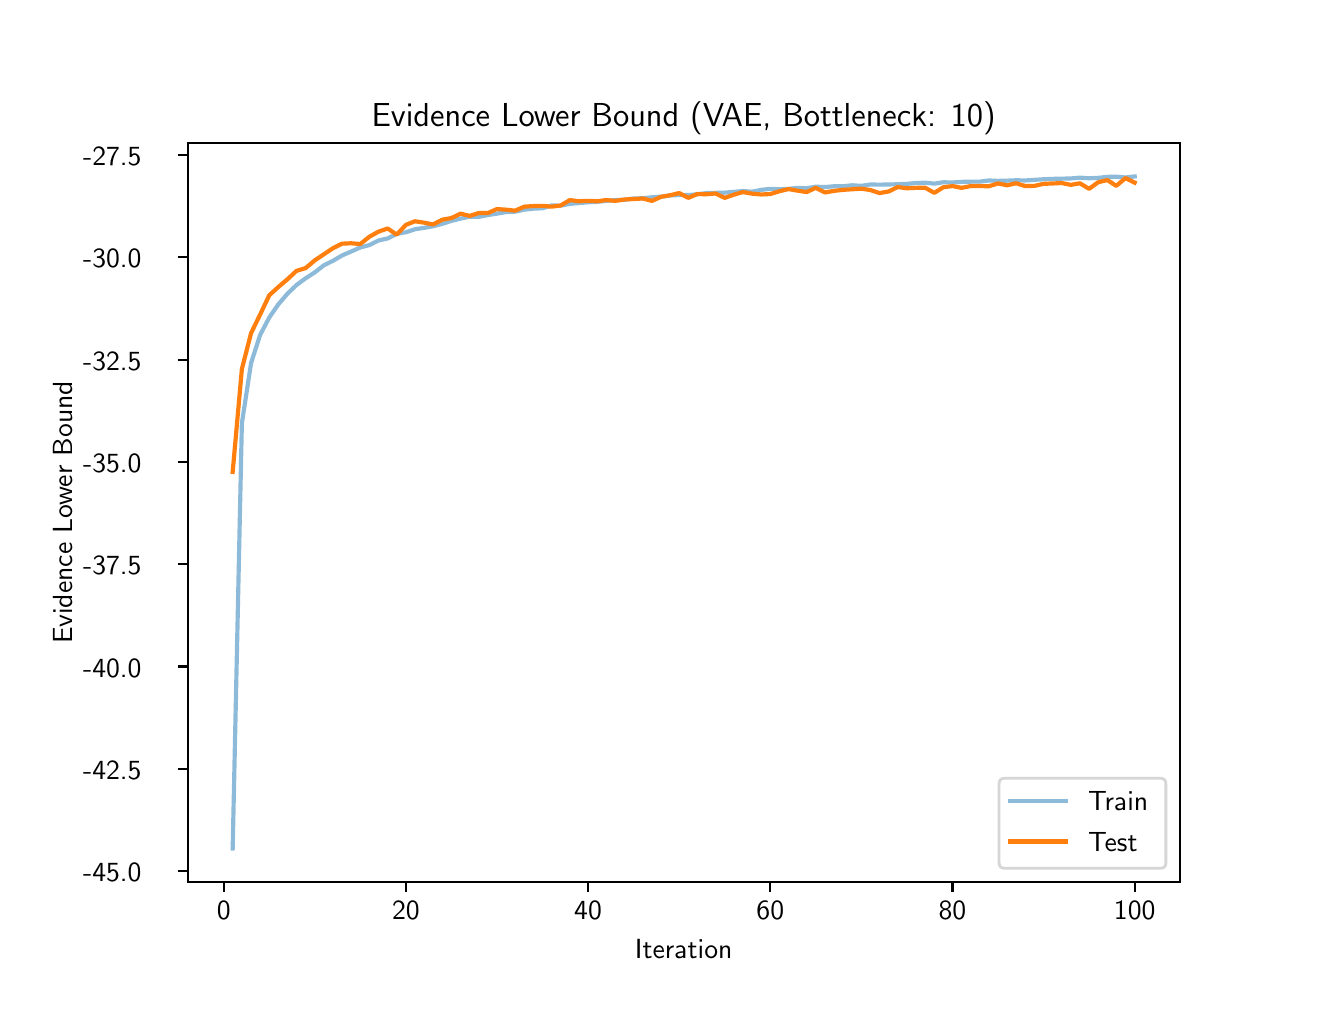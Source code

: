 \begingroup%
\makeatletter%
\begin{pgfpicture}%
\pgfpathrectangle{\pgfpointorigin}{\pgfqpoint{6.4in}{4.8in}}%
\pgfusepath{use as bounding box, clip}%
\begin{pgfscope}%
\pgfsetbuttcap%
\pgfsetmiterjoin%
\definecolor{currentfill}{rgb}{1.0,1.0,1.0}%
\pgfsetfillcolor{currentfill}%
\pgfsetlinewidth{0.0pt}%
\definecolor{currentstroke}{rgb}{1.0,1.0,1.0}%
\pgfsetstrokecolor{currentstroke}%
\pgfsetdash{}{0pt}%
\pgfpathmoveto{\pgfqpoint{0.0in}{0.0in}}%
\pgfpathlineto{\pgfqpoint{6.4in}{0.0in}}%
\pgfpathlineto{\pgfqpoint{6.4in}{4.8in}}%
\pgfpathlineto{\pgfqpoint{0.0in}{4.8in}}%
\pgfpathclose%
\pgfusepath{fill}%
\end{pgfscope}%
\begin{pgfscope}%
\pgfsetbuttcap%
\pgfsetmiterjoin%
\definecolor{currentfill}{rgb}{1.0,1.0,1.0}%
\pgfsetfillcolor{currentfill}%
\pgfsetlinewidth{0.0pt}%
\definecolor{currentstroke}{rgb}{0.0,0.0,0.0}%
\pgfsetstrokecolor{currentstroke}%
\pgfsetstrokeopacity{0.0}%
\pgfsetdash{}{0pt}%
\pgfpathmoveto{\pgfqpoint{0.8in}{0.528in}}%
\pgfpathlineto{\pgfqpoint{5.76in}{0.528in}}%
\pgfpathlineto{\pgfqpoint{5.76in}{4.224in}}%
\pgfpathlineto{\pgfqpoint{0.8in}{4.224in}}%
\pgfpathclose%
\pgfusepath{fill}%
\end{pgfscope}%
\begin{pgfscope}%
\pgfsetbuttcap%
\pgfsetroundjoin%
\definecolor{currentfill}{rgb}{0.0,0.0,0.0}%
\pgfsetfillcolor{currentfill}%
\pgfsetlinewidth{0.803pt}%
\definecolor{currentstroke}{rgb}{0.0,0.0,0.0}%
\pgfsetstrokecolor{currentstroke}%
\pgfsetdash{}{0pt}%
\pgfsys@defobject{currentmarker}{\pgfqpoint{0.0in}{-0.049in}}{\pgfqpoint{0.0in}{0.0in}}{%
\pgfpathmoveto{\pgfqpoint{0.0in}{0.0in}}%
\pgfpathlineto{\pgfqpoint{0.0in}{-0.049in}}%
\pgfusepath{stroke,fill}%
}%
\begin{pgfscope}%
\pgfsys@transformshift{0.98in}{0.528in}%
\pgfsys@useobject{currentmarker}{}%
\end{pgfscope}%
\end{pgfscope}%
\begin{pgfscope}%
\definecolor{textcolor}{rgb}{0.0,0.0,0.0}%
\pgfsetstrokecolor{textcolor}%
\pgfsetfillcolor{textcolor}%
\pgftext[x=0.98in,y=0.431in,,top]{\color{textcolor}\sffamily\fontsize{10.0}{12.0}\selectfont 0}%
\end{pgfscope}%
\begin{pgfscope}%
\pgfsetbuttcap%
\pgfsetroundjoin%
\definecolor{currentfill}{rgb}{0.0,0.0,0.0}%
\pgfsetfillcolor{currentfill}%
\pgfsetlinewidth{0.803pt}%
\definecolor{currentstroke}{rgb}{0.0,0.0,0.0}%
\pgfsetstrokecolor{currentstroke}%
\pgfsetdash{}{0pt}%
\pgfsys@defobject{currentmarker}{\pgfqpoint{0.0in}{-0.049in}}{\pgfqpoint{0.0in}{0.0in}}{%
\pgfpathmoveto{\pgfqpoint{0.0in}{0.0in}}%
\pgfpathlineto{\pgfqpoint{0.0in}{-0.049in}}%
\pgfusepath{stroke,fill}%
}%
\begin{pgfscope}%
\pgfsys@transformshift{1.891in}{0.528in}%
\pgfsys@useobject{currentmarker}{}%
\end{pgfscope}%
\end{pgfscope}%
\begin{pgfscope}%
\definecolor{textcolor}{rgb}{0.0,0.0,0.0}%
\pgfsetstrokecolor{textcolor}%
\pgfsetfillcolor{textcolor}%
\pgftext[x=1.891in,y=0.431in,,top]{\color{textcolor}\sffamily\fontsize{10.0}{12.0}\selectfont 20}%
\end{pgfscope}%
\begin{pgfscope}%
\pgfsetbuttcap%
\pgfsetroundjoin%
\definecolor{currentfill}{rgb}{0.0,0.0,0.0}%
\pgfsetfillcolor{currentfill}%
\pgfsetlinewidth{0.803pt}%
\definecolor{currentstroke}{rgb}{0.0,0.0,0.0}%
\pgfsetstrokecolor{currentstroke}%
\pgfsetdash{}{0pt}%
\pgfsys@defobject{currentmarker}{\pgfqpoint{0.0in}{-0.049in}}{\pgfqpoint{0.0in}{0.0in}}{%
\pgfpathmoveto{\pgfqpoint{0.0in}{0.0in}}%
\pgfpathlineto{\pgfqpoint{0.0in}{-0.049in}}%
\pgfusepath{stroke,fill}%
}%
\begin{pgfscope}%
\pgfsys@transformshift{2.802in}{0.528in}%
\pgfsys@useobject{currentmarker}{}%
\end{pgfscope}%
\end{pgfscope}%
\begin{pgfscope}%
\definecolor{textcolor}{rgb}{0.0,0.0,0.0}%
\pgfsetstrokecolor{textcolor}%
\pgfsetfillcolor{textcolor}%
\pgftext[x=2.802in,y=0.431in,,top]{\color{textcolor}\sffamily\fontsize{10.0}{12.0}\selectfont 40}%
\end{pgfscope}%
\begin{pgfscope}%
\pgfsetbuttcap%
\pgfsetroundjoin%
\definecolor{currentfill}{rgb}{0.0,0.0,0.0}%
\pgfsetfillcolor{currentfill}%
\pgfsetlinewidth{0.803pt}%
\definecolor{currentstroke}{rgb}{0.0,0.0,0.0}%
\pgfsetstrokecolor{currentstroke}%
\pgfsetdash{}{0pt}%
\pgfsys@defobject{currentmarker}{\pgfqpoint{0.0in}{-0.049in}}{\pgfqpoint{0.0in}{0.0in}}{%
\pgfpathmoveto{\pgfqpoint{0.0in}{0.0in}}%
\pgfpathlineto{\pgfqpoint{0.0in}{-0.049in}}%
\pgfusepath{stroke,fill}%
}%
\begin{pgfscope}%
\pgfsys@transformshift{3.713in}{0.528in}%
\pgfsys@useobject{currentmarker}{}%
\end{pgfscope}%
\end{pgfscope}%
\begin{pgfscope}%
\definecolor{textcolor}{rgb}{0.0,0.0,0.0}%
\pgfsetstrokecolor{textcolor}%
\pgfsetfillcolor{textcolor}%
\pgftext[x=3.713in,y=0.431in,,top]{\color{textcolor}\sffamily\fontsize{10.0}{12.0}\selectfont 60}%
\end{pgfscope}%
\begin{pgfscope}%
\pgfsetbuttcap%
\pgfsetroundjoin%
\definecolor{currentfill}{rgb}{0.0,0.0,0.0}%
\pgfsetfillcolor{currentfill}%
\pgfsetlinewidth{0.803pt}%
\definecolor{currentstroke}{rgb}{0.0,0.0,0.0}%
\pgfsetstrokecolor{currentstroke}%
\pgfsetdash{}{0pt}%
\pgfsys@defobject{currentmarker}{\pgfqpoint{0.0in}{-0.049in}}{\pgfqpoint{0.0in}{0.0in}}{%
\pgfpathmoveto{\pgfqpoint{0.0in}{0.0in}}%
\pgfpathlineto{\pgfqpoint{0.0in}{-0.049in}}%
\pgfusepath{stroke,fill}%
}%
\begin{pgfscope}%
\pgfsys@transformshift{4.624in}{0.528in}%
\pgfsys@useobject{currentmarker}{}%
\end{pgfscope}%
\end{pgfscope}%
\begin{pgfscope}%
\definecolor{textcolor}{rgb}{0.0,0.0,0.0}%
\pgfsetstrokecolor{textcolor}%
\pgfsetfillcolor{textcolor}%
\pgftext[x=4.624in,y=0.431in,,top]{\color{textcolor}\sffamily\fontsize{10.0}{12.0}\selectfont 80}%
\end{pgfscope}%
\begin{pgfscope}%
\pgfsetbuttcap%
\pgfsetroundjoin%
\definecolor{currentfill}{rgb}{0.0,0.0,0.0}%
\pgfsetfillcolor{currentfill}%
\pgfsetlinewidth{0.803pt}%
\definecolor{currentstroke}{rgb}{0.0,0.0,0.0}%
\pgfsetstrokecolor{currentstroke}%
\pgfsetdash{}{0pt}%
\pgfsys@defobject{currentmarker}{\pgfqpoint{0.0in}{-0.049in}}{\pgfqpoint{0.0in}{0.0in}}{%
\pgfpathmoveto{\pgfqpoint{0.0in}{0.0in}}%
\pgfpathlineto{\pgfqpoint{0.0in}{-0.049in}}%
\pgfusepath{stroke,fill}%
}%
\begin{pgfscope}%
\pgfsys@transformshift{5.535in}{0.528in}%
\pgfsys@useobject{currentmarker}{}%
\end{pgfscope}%
\end{pgfscope}%
\begin{pgfscope}%
\definecolor{textcolor}{rgb}{0.0,0.0,0.0}%
\pgfsetstrokecolor{textcolor}%
\pgfsetfillcolor{textcolor}%
\pgftext[x=5.535in,y=0.431in,,top]{\color{textcolor}\sffamily\fontsize{10.0}{12.0}\selectfont 100}%
\end{pgfscope}%
\begin{pgfscope}%
\definecolor{textcolor}{rgb}{0.0,0.0,0.0}%
\pgfsetstrokecolor{textcolor}%
\pgfsetfillcolor{textcolor}%
\pgftext[x=3.28in,y=0.241in,,top]{\color{textcolor}\sffamily\fontsize{10.0}{12.0}\selectfont Iteration}%
\end{pgfscope}%
\begin{pgfscope}%
\pgfsetbuttcap%
\pgfsetroundjoin%
\definecolor{currentfill}{rgb}{0.0,0.0,0.0}%
\pgfsetfillcolor{currentfill}%
\pgfsetlinewidth{0.803pt}%
\definecolor{currentstroke}{rgb}{0.0,0.0,0.0}%
\pgfsetstrokecolor{currentstroke}%
\pgfsetdash{}{0pt}%
\pgfsys@defobject{currentmarker}{\pgfqpoint{-0.049in}{0.0in}}{\pgfqpoint{0.0in}{0.0in}}{%
\pgfpathmoveto{\pgfqpoint{0.0in}{0.0in}}%
\pgfpathlineto{\pgfqpoint{-0.049in}{0.0in}}%
\pgfusepath{stroke,fill}%
}%
\begin{pgfscope}%
\pgfsys@transformshift{0.8in}{0.583in}%
\pgfsys@useobject{currentmarker}{}%
\end{pgfscope}%
\end{pgfscope}%
\begin{pgfscope}%
\definecolor{textcolor}{rgb}{0.0,0.0,0.0}%
\pgfsetstrokecolor{textcolor}%
\pgfsetfillcolor{textcolor}%
\pgftext[x=0.277in, y=0.53in, left, base]{\color{textcolor}\sffamily\fontsize{10.0}{12.0}\selectfont −45.0}%
\end{pgfscope}%
\begin{pgfscope}%
\pgfsetbuttcap%
\pgfsetroundjoin%
\definecolor{currentfill}{rgb}{0.0,0.0,0.0}%
\pgfsetfillcolor{currentfill}%
\pgfsetlinewidth{0.803pt}%
\definecolor{currentstroke}{rgb}{0.0,0.0,0.0}%
\pgfsetstrokecolor{currentstroke}%
\pgfsetdash{}{0pt}%
\pgfsys@defobject{currentmarker}{\pgfqpoint{-0.049in}{0.0in}}{\pgfqpoint{0.0in}{0.0in}}{%
\pgfpathmoveto{\pgfqpoint{0.0in}{0.0in}}%
\pgfpathlineto{\pgfqpoint{-0.049in}{0.0in}}%
\pgfusepath{stroke,fill}%
}%
\begin{pgfscope}%
\pgfsys@transformshift{0.8in}{1.094in}%
\pgfsys@useobject{currentmarker}{}%
\end{pgfscope}%
\end{pgfscope}%
\begin{pgfscope}%
\definecolor{textcolor}{rgb}{0.0,0.0,0.0}%
\pgfsetstrokecolor{textcolor}%
\pgfsetfillcolor{textcolor}%
\pgftext[x=0.277in, y=1.041in, left, base]{\color{textcolor}\sffamily\fontsize{10.0}{12.0}\selectfont −42.5}%
\end{pgfscope}%
\begin{pgfscope}%
\pgfsetbuttcap%
\pgfsetroundjoin%
\definecolor{currentfill}{rgb}{0.0,0.0,0.0}%
\pgfsetfillcolor{currentfill}%
\pgfsetlinewidth{0.803pt}%
\definecolor{currentstroke}{rgb}{0.0,0.0,0.0}%
\pgfsetstrokecolor{currentstroke}%
\pgfsetdash{}{0pt}%
\pgfsys@defobject{currentmarker}{\pgfqpoint{-0.049in}{0.0in}}{\pgfqpoint{0.0in}{0.0in}}{%
\pgfpathmoveto{\pgfqpoint{0.0in}{0.0in}}%
\pgfpathlineto{\pgfqpoint{-0.049in}{0.0in}}%
\pgfusepath{stroke,fill}%
}%
\begin{pgfscope}%
\pgfsys@transformshift{0.8in}{1.606in}%
\pgfsys@useobject{currentmarker}{}%
\end{pgfscope}%
\end{pgfscope}%
\begin{pgfscope}%
\definecolor{textcolor}{rgb}{0.0,0.0,0.0}%
\pgfsetstrokecolor{textcolor}%
\pgfsetfillcolor{textcolor}%
\pgftext[x=0.277in, y=1.553in, left, base]{\color{textcolor}\sffamily\fontsize{10.0}{12.0}\selectfont −40.0}%
\end{pgfscope}%
\begin{pgfscope}%
\pgfsetbuttcap%
\pgfsetroundjoin%
\definecolor{currentfill}{rgb}{0.0,0.0,0.0}%
\pgfsetfillcolor{currentfill}%
\pgfsetlinewidth{0.803pt}%
\definecolor{currentstroke}{rgb}{0.0,0.0,0.0}%
\pgfsetstrokecolor{currentstroke}%
\pgfsetdash{}{0pt}%
\pgfsys@defobject{currentmarker}{\pgfqpoint{-0.049in}{0.0in}}{\pgfqpoint{0.0in}{0.0in}}{%
\pgfpathmoveto{\pgfqpoint{0.0in}{0.0in}}%
\pgfpathlineto{\pgfqpoint{-0.049in}{0.0in}}%
\pgfusepath{stroke,fill}%
}%
\begin{pgfscope}%
\pgfsys@transformshift{0.8in}{2.117in}%
\pgfsys@useobject{currentmarker}{}%
\end{pgfscope}%
\end{pgfscope}%
\begin{pgfscope}%
\definecolor{textcolor}{rgb}{0.0,0.0,0.0}%
\pgfsetstrokecolor{textcolor}%
\pgfsetfillcolor{textcolor}%
\pgftext[x=0.277in, y=2.064in, left, base]{\color{textcolor}\sffamily\fontsize{10.0}{12.0}\selectfont −37.5}%
\end{pgfscope}%
\begin{pgfscope}%
\pgfsetbuttcap%
\pgfsetroundjoin%
\definecolor{currentfill}{rgb}{0.0,0.0,0.0}%
\pgfsetfillcolor{currentfill}%
\pgfsetlinewidth{0.803pt}%
\definecolor{currentstroke}{rgb}{0.0,0.0,0.0}%
\pgfsetstrokecolor{currentstroke}%
\pgfsetdash{}{0pt}%
\pgfsys@defobject{currentmarker}{\pgfqpoint{-0.049in}{0.0in}}{\pgfqpoint{0.0in}{0.0in}}{%
\pgfpathmoveto{\pgfqpoint{0.0in}{0.0in}}%
\pgfpathlineto{\pgfqpoint{-0.049in}{0.0in}}%
\pgfusepath{stroke,fill}%
}%
\begin{pgfscope}%
\pgfsys@transformshift{0.8in}{2.629in}%
\pgfsys@useobject{currentmarker}{}%
\end{pgfscope}%
\end{pgfscope}%
\begin{pgfscope}%
\definecolor{textcolor}{rgb}{0.0,0.0,0.0}%
\pgfsetstrokecolor{textcolor}%
\pgfsetfillcolor{textcolor}%
\pgftext[x=0.277in, y=2.576in, left, base]{\color{textcolor}\sffamily\fontsize{10.0}{12.0}\selectfont −35.0}%
\end{pgfscope}%
\begin{pgfscope}%
\pgfsetbuttcap%
\pgfsetroundjoin%
\definecolor{currentfill}{rgb}{0.0,0.0,0.0}%
\pgfsetfillcolor{currentfill}%
\pgfsetlinewidth{0.803pt}%
\definecolor{currentstroke}{rgb}{0.0,0.0,0.0}%
\pgfsetstrokecolor{currentstroke}%
\pgfsetdash{}{0pt}%
\pgfsys@defobject{currentmarker}{\pgfqpoint{-0.049in}{0.0in}}{\pgfqpoint{0.0in}{0.0in}}{%
\pgfpathmoveto{\pgfqpoint{0.0in}{0.0in}}%
\pgfpathlineto{\pgfqpoint{-0.049in}{0.0in}}%
\pgfusepath{stroke,fill}%
}%
\begin{pgfscope}%
\pgfsys@transformshift{0.8in}{3.14in}%
\pgfsys@useobject{currentmarker}{}%
\end{pgfscope}%
\end{pgfscope}%
\begin{pgfscope}%
\definecolor{textcolor}{rgb}{0.0,0.0,0.0}%
\pgfsetstrokecolor{textcolor}%
\pgfsetfillcolor{textcolor}%
\pgftext[x=0.277in, y=3.088in, left, base]{\color{textcolor}\sffamily\fontsize{10.0}{12.0}\selectfont −32.5}%
\end{pgfscope}%
\begin{pgfscope}%
\pgfsetbuttcap%
\pgfsetroundjoin%
\definecolor{currentfill}{rgb}{0.0,0.0,0.0}%
\pgfsetfillcolor{currentfill}%
\pgfsetlinewidth{0.803pt}%
\definecolor{currentstroke}{rgb}{0.0,0.0,0.0}%
\pgfsetstrokecolor{currentstroke}%
\pgfsetdash{}{0pt}%
\pgfsys@defobject{currentmarker}{\pgfqpoint{-0.049in}{0.0in}}{\pgfqpoint{0.0in}{0.0in}}{%
\pgfpathmoveto{\pgfqpoint{0.0in}{0.0in}}%
\pgfpathlineto{\pgfqpoint{-0.049in}{0.0in}}%
\pgfusepath{stroke,fill}%
}%
\begin{pgfscope}%
\pgfsys@transformshift{0.8in}{3.652in}%
\pgfsys@useobject{currentmarker}{}%
\end{pgfscope}%
\end{pgfscope}%
\begin{pgfscope}%
\definecolor{textcolor}{rgb}{0.0,0.0,0.0}%
\pgfsetstrokecolor{textcolor}%
\pgfsetfillcolor{textcolor}%
\pgftext[x=0.277in, y=3.599in, left, base]{\color{textcolor}\sffamily\fontsize{10.0}{12.0}\selectfont −30.0}%
\end{pgfscope}%
\begin{pgfscope}%
\pgfsetbuttcap%
\pgfsetroundjoin%
\definecolor{currentfill}{rgb}{0.0,0.0,0.0}%
\pgfsetfillcolor{currentfill}%
\pgfsetlinewidth{0.803pt}%
\definecolor{currentstroke}{rgb}{0.0,0.0,0.0}%
\pgfsetstrokecolor{currentstroke}%
\pgfsetdash{}{0pt}%
\pgfsys@defobject{currentmarker}{\pgfqpoint{-0.049in}{0.0in}}{\pgfqpoint{0.0in}{0.0in}}{%
\pgfpathmoveto{\pgfqpoint{0.0in}{0.0in}}%
\pgfpathlineto{\pgfqpoint{-0.049in}{0.0in}}%
\pgfusepath{stroke,fill}%
}%
\begin{pgfscope}%
\pgfsys@transformshift{0.8in}{4.164in}%
\pgfsys@useobject{currentmarker}{}%
\end{pgfscope}%
\end{pgfscope}%
\begin{pgfscope}%
\definecolor{textcolor}{rgb}{0.0,0.0,0.0}%
\pgfsetstrokecolor{textcolor}%
\pgfsetfillcolor{textcolor}%
\pgftext[x=0.277in, y=4.111in, left, base]{\color{textcolor}\sffamily\fontsize{10.0}{12.0}\selectfont −27.5}%
\end{pgfscope}%
\begin{pgfscope}%
\definecolor{textcolor}{rgb}{0.0,0.0,0.0}%
\pgfsetstrokecolor{textcolor}%
\pgfsetfillcolor{textcolor}%
\pgftext[x=0.222in,y=2.376in,,bottom,rotate=90.0]{\color{textcolor}\sffamily\fontsize{10.0}{12.0}\selectfont Evidence Lower Bound}%
\end{pgfscope}%
\begin{pgfscope}%
\pgfpathrectangle{\pgfqpoint{0.8in}{0.528in}}{\pgfqpoint{4.96in}{3.696in}}%
\pgfusepath{clip}%
\pgfsetrectcap%
\pgfsetroundjoin%
\pgfsetlinewidth{1.506pt}%
\definecolor{currentstroke}{rgb}{0.122,0.467,0.706}%
\pgfsetstrokecolor{currentstroke}%
\pgfsetstrokeopacity{0.5}%
\pgfsetdash{}{0pt}%
\pgfpathmoveto{\pgfqpoint{1.025in}{0.696in}}%
\pgfpathlineto{\pgfqpoint{1.071in}{2.822in}}%
\pgfpathlineto{\pgfqpoint{1.117in}{3.123in}}%
\pgfpathlineto{\pgfqpoint{1.162in}{3.263in}}%
\pgfpathlineto{\pgfqpoint{1.208in}{3.351in}}%
\pgfpathlineto{\pgfqpoint{1.253in}{3.416in}}%
\pgfpathlineto{\pgfqpoint{1.299in}{3.47in}}%
\pgfpathlineto{\pgfqpoint{1.344in}{3.513in}}%
\pgfpathlineto{\pgfqpoint{1.39in}{3.547in}}%
\pgfpathlineto{\pgfqpoint{1.435in}{3.576in}}%
\pgfpathlineto{\pgfqpoint{1.481in}{3.612in}}%
\pgfpathlineto{\pgfqpoint{1.526in}{3.634in}}%
\pgfpathlineto{\pgfqpoint{1.572in}{3.661in}}%
\pgfpathlineto{\pgfqpoint{1.618in}{3.681in}}%
\pgfpathlineto{\pgfqpoint{1.663in}{3.701in}}%
\pgfpathlineto{\pgfqpoint{1.709in}{3.713in}}%
\pgfpathlineto{\pgfqpoint{1.754in}{3.736in}}%
\pgfpathlineto{\pgfqpoint{1.8in}{3.746in}}%
\pgfpathlineto{\pgfqpoint{1.845in}{3.769in}}%
\pgfpathlineto{\pgfqpoint{1.891in}{3.777in}}%
\pgfpathlineto{\pgfqpoint{1.936in}{3.792in}}%
\pgfpathlineto{\pgfqpoint{1.982in}{3.799in}}%
\pgfpathlineto{\pgfqpoint{2.027in}{3.807in}}%
\pgfpathlineto{\pgfqpoint{2.073in}{3.819in}}%
\pgfpathlineto{\pgfqpoint{2.119in}{3.834in}}%
\pgfpathlineto{\pgfqpoint{2.164in}{3.845in}}%
\pgfpathlineto{\pgfqpoint{2.21in}{3.855in}}%
\pgfpathlineto{\pgfqpoint{2.255in}{3.854in}}%
\pgfpathlineto{\pgfqpoint{2.301in}{3.863in}}%
\pgfpathlineto{\pgfqpoint{2.346in}{3.87in}}%
\pgfpathlineto{\pgfqpoint{2.392in}{3.878in}}%
\pgfpathlineto{\pgfqpoint{2.437in}{3.88in}}%
\pgfpathlineto{\pgfqpoint{2.483in}{3.89in}}%
\pgfpathlineto{\pgfqpoint{2.528in}{3.895in}}%
\pgfpathlineto{\pgfqpoint{2.574in}{3.897in}}%
\pgfpathlineto{\pgfqpoint{2.62in}{3.911in}}%
\pgfpathlineto{\pgfqpoint{2.665in}{3.91in}}%
\pgfpathlineto{\pgfqpoint{2.711in}{3.919in}}%
\pgfpathlineto{\pgfqpoint{2.756in}{3.923in}}%
\pgfpathlineto{\pgfqpoint{2.802in}{3.927in}}%
\pgfpathlineto{\pgfqpoint{2.847in}{3.929in}}%
\pgfpathlineto{\pgfqpoint{2.893in}{3.934in}}%
\pgfpathlineto{\pgfqpoint{2.938in}{3.938in}}%
\pgfpathlineto{\pgfqpoint{2.984in}{3.939in}}%
\pgfpathlineto{\pgfqpoint{3.029in}{3.946in}}%
\pgfpathlineto{\pgfqpoint{3.075in}{3.947in}}%
\pgfpathlineto{\pgfqpoint{3.121in}{3.952in}}%
\pgfpathlineto{\pgfqpoint{3.166in}{3.955in}}%
\pgfpathlineto{\pgfqpoint{3.212in}{3.961in}}%
\pgfpathlineto{\pgfqpoint{3.257in}{3.963in}}%
\pgfpathlineto{\pgfqpoint{3.303in}{3.963in}}%
\pgfpathlineto{\pgfqpoint{3.348in}{3.967in}}%
\pgfpathlineto{\pgfqpoint{3.394in}{3.973in}}%
\pgfpathlineto{\pgfqpoint{3.439in}{3.974in}}%
\pgfpathlineto{\pgfqpoint{3.485in}{3.975in}}%
\pgfpathlineto{\pgfqpoint{3.531in}{3.979in}}%
\pgfpathlineto{\pgfqpoint{3.576in}{3.983in}}%
\pgfpathlineto{\pgfqpoint{3.622in}{3.98in}}%
\pgfpathlineto{\pgfqpoint{3.667in}{3.989in}}%
\pgfpathlineto{\pgfqpoint{3.713in}{3.994in}}%
\pgfpathlineto{\pgfqpoint{3.758in}{3.992in}}%
\pgfpathlineto{\pgfqpoint{3.804in}{3.994in}}%
\pgfpathlineto{\pgfqpoint{3.849in}{3.999in}}%
\pgfpathlineto{\pgfqpoint{3.895in}{3.997in}}%
\pgfpathlineto{\pgfqpoint{3.94in}{4.005in}}%
\pgfpathlineto{\pgfqpoint{3.986in}{4.003in}}%
\pgfpathlineto{\pgfqpoint{4.032in}{4.007in}}%
\pgfpathlineto{\pgfqpoint{4.077in}{4.007in}}%
\pgfpathlineto{\pgfqpoint{4.123in}{4.012in}}%
\pgfpathlineto{\pgfqpoint{4.168in}{4.009in}}%
\pgfpathlineto{\pgfqpoint{4.214in}{4.016in}}%
\pgfpathlineto{\pgfqpoint{4.259in}{4.015in}}%
\pgfpathlineto{\pgfqpoint{4.305in}{4.016in}}%
\pgfpathlineto{\pgfqpoint{4.35in}{4.017in}}%
\pgfpathlineto{\pgfqpoint{4.396in}{4.019in}}%
\pgfpathlineto{\pgfqpoint{4.441in}{4.023in}}%
\pgfpathlineto{\pgfqpoint{4.487in}{4.025in}}%
\pgfpathlineto{\pgfqpoint{4.533in}{4.02in}}%
\pgfpathlineto{\pgfqpoint{4.578in}{4.027in}}%
\pgfpathlineto{\pgfqpoint{4.624in}{4.026in}}%
\pgfpathlineto{\pgfqpoint{4.669in}{4.029in}}%
\pgfpathlineto{\pgfqpoint{4.715in}{4.03in}}%
\pgfpathlineto{\pgfqpoint{4.76in}{4.03in}}%
\pgfpathlineto{\pgfqpoint{4.806in}{4.036in}}%
\pgfpathlineto{\pgfqpoint{4.851in}{4.034in}}%
\pgfpathlineto{\pgfqpoint{4.897in}{4.035in}}%
\pgfpathlineto{\pgfqpoint{4.942in}{4.037in}}%
\pgfpathlineto{\pgfqpoint{4.988in}{4.036in}}%
\pgfpathlineto{\pgfqpoint{5.034in}{4.039in}}%
\pgfpathlineto{\pgfqpoint{5.079in}{4.042in}}%
\pgfpathlineto{\pgfqpoint{5.125in}{4.044in}}%
\pgfpathlineto{\pgfqpoint{5.17in}{4.045in}}%
\pgfpathlineto{\pgfqpoint{5.216in}{4.046in}}%
\pgfpathlineto{\pgfqpoint{5.261in}{4.05in}}%
\pgfpathlineto{\pgfqpoint{5.307in}{4.047in}}%
\pgfpathlineto{\pgfqpoint{5.352in}{4.049in}}%
\pgfpathlineto{\pgfqpoint{5.398in}{4.054in}}%
\pgfpathlineto{\pgfqpoint{5.443in}{4.055in}}%
\pgfpathlineto{\pgfqpoint{5.489in}{4.051in}}%
\pgfpathlineto{\pgfqpoint{5.535in}{4.056in}}%
\pgfusepath{stroke}%
\end{pgfscope}%
\begin{pgfscope}%
\pgfpathrectangle{\pgfqpoint{0.8in}{0.528in}}{\pgfqpoint{4.96in}{3.696in}}%
\pgfusepath{clip}%
\pgfsetrectcap%
\pgfsetroundjoin%
\pgfsetlinewidth{1.506pt}%
\definecolor{currentstroke}{rgb}{1.0,0.498,0.055}%
\pgfsetstrokecolor{currentstroke}%
\pgfsetdash{}{0pt}%
\pgfpathmoveto{\pgfqpoint{1.025in}{2.579in}}%
\pgfpathlineto{\pgfqpoint{1.071in}{3.093in}}%
\pgfpathlineto{\pgfqpoint{1.117in}{3.273in}}%
\pgfpathlineto{\pgfqpoint{1.162in}{3.365in}}%
\pgfpathlineto{\pgfqpoint{1.208in}{3.462in}}%
\pgfpathlineto{\pgfqpoint{1.253in}{3.503in}}%
\pgfpathlineto{\pgfqpoint{1.299in}{3.542in}}%
\pgfpathlineto{\pgfqpoint{1.344in}{3.584in}}%
\pgfpathlineto{\pgfqpoint{1.39in}{3.598in}}%
\pgfpathlineto{\pgfqpoint{1.435in}{3.636in}}%
\pgfpathlineto{\pgfqpoint{1.481in}{3.667in}}%
\pgfpathlineto{\pgfqpoint{1.526in}{3.697in}}%
\pgfpathlineto{\pgfqpoint{1.572in}{3.72in}}%
\pgfpathlineto{\pgfqpoint{1.618in}{3.722in}}%
\pgfpathlineto{\pgfqpoint{1.663in}{3.718in}}%
\pgfpathlineto{\pgfqpoint{1.709in}{3.755in}}%
\pgfpathlineto{\pgfqpoint{1.754in}{3.78in}}%
\pgfpathlineto{\pgfqpoint{1.8in}{3.796in}}%
\pgfpathlineto{\pgfqpoint{1.845in}{3.765in}}%
\pgfpathlineto{\pgfqpoint{1.891in}{3.814in}}%
\pgfpathlineto{\pgfqpoint{1.936in}{3.832in}}%
\pgfpathlineto{\pgfqpoint{1.982in}{3.825in}}%
\pgfpathlineto{\pgfqpoint{2.027in}{3.816in}}%
\pgfpathlineto{\pgfqpoint{2.073in}{3.84in}}%
\pgfpathlineto{\pgfqpoint{2.119in}{3.848in}}%
\pgfpathlineto{\pgfqpoint{2.164in}{3.87in}}%
\pgfpathlineto{\pgfqpoint{2.21in}{3.859in}}%
\pgfpathlineto{\pgfqpoint{2.255in}{3.873in}}%
\pgfpathlineto{\pgfqpoint{2.301in}{3.873in}}%
\pgfpathlineto{\pgfqpoint{2.346in}{3.893in}}%
\pgfpathlineto{\pgfqpoint{2.392in}{3.89in}}%
\pgfpathlineto{\pgfqpoint{2.437in}{3.885in}}%
\pgfpathlineto{\pgfqpoint{2.483in}{3.905in}}%
\pgfpathlineto{\pgfqpoint{2.528in}{3.908in}}%
\pgfpathlineto{\pgfqpoint{2.574in}{3.909in}}%
\pgfpathlineto{\pgfqpoint{2.62in}{3.905in}}%
\pgfpathlineto{\pgfqpoint{2.665in}{3.911in}}%
\pgfpathlineto{\pgfqpoint{2.711in}{3.938in}}%
\pgfpathlineto{\pgfqpoint{2.756in}{3.932in}}%
\pgfpathlineto{\pgfqpoint{2.802in}{3.934in}}%
\pgfpathlineto{\pgfqpoint{2.847in}{3.932in}}%
\pgfpathlineto{\pgfqpoint{2.893in}{3.938in}}%
\pgfpathlineto{\pgfqpoint{2.938in}{3.934in}}%
\pgfpathlineto{\pgfqpoint{2.984in}{3.941in}}%
\pgfpathlineto{\pgfqpoint{3.029in}{3.943in}}%
\pgfpathlineto{\pgfqpoint{3.075in}{3.946in}}%
\pgfpathlineto{\pgfqpoint{3.121in}{3.934in}}%
\pgfpathlineto{\pgfqpoint{3.166in}{3.954in}}%
\pgfpathlineto{\pgfqpoint{3.212in}{3.962in}}%
\pgfpathlineto{\pgfqpoint{3.257in}{3.973in}}%
\pgfpathlineto{\pgfqpoint{3.303in}{3.949in}}%
\pgfpathlineto{\pgfqpoint{3.348in}{3.968in}}%
\pgfpathlineto{\pgfqpoint{3.394in}{3.967in}}%
\pgfpathlineto{\pgfqpoint{3.439in}{3.971in}}%
\pgfpathlineto{\pgfqpoint{3.485in}{3.949in}}%
\pgfpathlineto{\pgfqpoint{3.531in}{3.965in}}%
\pgfpathlineto{\pgfqpoint{3.576in}{3.978in}}%
\pgfpathlineto{\pgfqpoint{3.622in}{3.97in}}%
\pgfpathlineto{\pgfqpoint{3.667in}{3.966in}}%
\pgfpathlineto{\pgfqpoint{3.713in}{3.968in}}%
\pgfpathlineto{\pgfqpoint{3.758in}{3.982in}}%
\pgfpathlineto{\pgfqpoint{3.804in}{3.993in}}%
\pgfpathlineto{\pgfqpoint{3.849in}{3.985in}}%
\pgfpathlineto{\pgfqpoint{3.895in}{3.978in}}%
\pgfpathlineto{\pgfqpoint{3.94in}{3.999in}}%
\pgfpathlineto{\pgfqpoint{3.986in}{3.976in}}%
\pgfpathlineto{\pgfqpoint{4.032in}{3.984in}}%
\pgfpathlineto{\pgfqpoint{4.077in}{3.989in}}%
\pgfpathlineto{\pgfqpoint{4.123in}{3.992in}}%
\pgfpathlineto{\pgfqpoint{4.168in}{3.995in}}%
\pgfpathlineto{\pgfqpoint{4.214in}{3.988in}}%
\pgfpathlineto{\pgfqpoint{4.259in}{3.973in}}%
\pgfpathlineto{\pgfqpoint{4.305in}{3.981in}}%
\pgfpathlineto{\pgfqpoint{4.35in}{4.003in}}%
\pgfpathlineto{\pgfqpoint{4.396in}{3.997in}}%
\pgfpathlineto{\pgfqpoint{4.441in}{3.999in}}%
\pgfpathlineto{\pgfqpoint{4.487in}{4.0in}}%
\pgfpathlineto{\pgfqpoint{4.533in}{3.974in}}%
\pgfpathlineto{\pgfqpoint{4.578in}{4.002in}}%
\pgfpathlineto{\pgfqpoint{4.624in}{4.008in}}%
\pgfpathlineto{\pgfqpoint{4.669in}{3.999in}}%
\pgfpathlineto{\pgfqpoint{4.715in}{4.008in}}%
\pgfpathlineto{\pgfqpoint{4.76in}{4.008in}}%
\pgfpathlineto{\pgfqpoint{4.806in}{4.007in}}%
\pgfpathlineto{\pgfqpoint{4.851in}{4.021in}}%
\pgfpathlineto{\pgfqpoint{4.897in}{4.012in}}%
\pgfpathlineto{\pgfqpoint{4.942in}{4.022in}}%
\pgfpathlineto{\pgfqpoint{4.988in}{4.008in}}%
\pgfpathlineto{\pgfqpoint{5.034in}{4.009in}}%
\pgfpathlineto{\pgfqpoint{5.079in}{4.019in}}%
\pgfpathlineto{\pgfqpoint{5.125in}{4.021in}}%
\pgfpathlineto{\pgfqpoint{5.17in}{4.023in}}%
\pgfpathlineto{\pgfqpoint{5.216in}{4.014in}}%
\pgfpathlineto{\pgfqpoint{5.261in}{4.022in}}%
\pgfpathlineto{\pgfqpoint{5.307in}{3.994in}}%
\pgfpathlineto{\pgfqpoint{5.352in}{4.027in}}%
\pgfpathlineto{\pgfqpoint{5.398in}{4.038in}}%
\pgfpathlineto{\pgfqpoint{5.443in}{4.009in}}%
\pgfpathlineto{\pgfqpoint{5.489in}{4.048in}}%
\pgfpathlineto{\pgfqpoint{5.535in}{4.025in}}%
\pgfusepath{stroke}%
\end{pgfscope}%
\begin{pgfscope}%
\pgfsetrectcap%
\pgfsetmiterjoin%
\pgfsetlinewidth{0.803pt}%
\definecolor{currentstroke}{rgb}{0.0,0.0,0.0}%
\pgfsetstrokecolor{currentstroke}%
\pgfsetdash{}{0pt}%
\pgfpathmoveto{\pgfqpoint{0.8in}{0.528in}}%
\pgfpathlineto{\pgfqpoint{0.8in}{4.224in}}%
\pgfusepath{stroke}%
\end{pgfscope}%
\begin{pgfscope}%
\pgfsetrectcap%
\pgfsetmiterjoin%
\pgfsetlinewidth{0.803pt}%
\definecolor{currentstroke}{rgb}{0.0,0.0,0.0}%
\pgfsetstrokecolor{currentstroke}%
\pgfsetdash{}{0pt}%
\pgfpathmoveto{\pgfqpoint{5.76in}{0.528in}}%
\pgfpathlineto{\pgfqpoint{5.76in}{4.224in}}%
\pgfusepath{stroke}%
\end{pgfscope}%
\begin{pgfscope}%
\pgfsetrectcap%
\pgfsetmiterjoin%
\pgfsetlinewidth{0.803pt}%
\definecolor{currentstroke}{rgb}{0.0,0.0,0.0}%
\pgfsetstrokecolor{currentstroke}%
\pgfsetdash{}{0pt}%
\pgfpathmoveto{\pgfqpoint{0.8in}{0.528in}}%
\pgfpathlineto{\pgfqpoint{5.76in}{0.528in}}%
\pgfusepath{stroke}%
\end{pgfscope}%
\begin{pgfscope}%
\pgfsetrectcap%
\pgfsetmiterjoin%
\pgfsetlinewidth{0.803pt}%
\definecolor{currentstroke}{rgb}{0.0,0.0,0.0}%
\pgfsetstrokecolor{currentstroke}%
\pgfsetdash{}{0pt}%
\pgfpathmoveto{\pgfqpoint{0.8in}{4.224in}}%
\pgfpathlineto{\pgfqpoint{5.76in}{4.224in}}%
\pgfusepath{stroke}%
\end{pgfscope}%
\begin{pgfscope}%
\definecolor{textcolor}{rgb}{0.0,0.0,0.0}%
\pgfsetstrokecolor{textcolor}%
\pgfsetfillcolor{textcolor}%
\pgftext[x=3.28in,y=4.307in,,base]{\color{textcolor}\sffamily\fontsize{12.0}{14.4}\selectfont Evidence Lower Bound (VAE, Bottleneck: 10)}%
\end{pgfscope}%
\begin{pgfscope}%
\pgfsetbuttcap%
\pgfsetmiterjoin%
\definecolor{currentfill}{rgb}{1.0,1.0,1.0}%
\pgfsetfillcolor{currentfill}%
\pgfsetfillopacity{0.8}%
\pgfsetlinewidth{1.004pt}%
\definecolor{currentstroke}{rgb}{0.8,0.8,0.8}%
\pgfsetstrokecolor{currentstroke}%
\pgfsetstrokeopacity{0.8}%
\pgfsetdash{}{0pt}%
\pgfpathmoveto{\pgfqpoint{4.885in}{0.597in}}%
\pgfpathlineto{\pgfqpoint{5.663in}{0.597in}}%
\pgfpathquadraticcurveto{\pgfqpoint{5.691in}{0.597in}}{\pgfqpoint{5.691in}{0.625in}}%
\pgfpathlineto{\pgfqpoint{5.691in}{1.019in}}%
\pgfpathquadraticcurveto{\pgfqpoint{5.691in}{1.047in}}{\pgfqpoint{5.663in}{1.047in}}%
\pgfpathlineto{\pgfqpoint{4.885in}{1.047in}}%
\pgfpathquadraticcurveto{\pgfqpoint{4.857in}{1.047in}}{\pgfqpoint{4.857in}{1.019in}}%
\pgfpathlineto{\pgfqpoint{4.857in}{0.625in}}%
\pgfpathquadraticcurveto{\pgfqpoint{4.857in}{0.597in}}{\pgfqpoint{4.885in}{0.597in}}%
\pgfpathclose%
\pgfusepath{stroke,fill}%
\end{pgfscope}%
\begin{pgfscope}%
\pgfsetrectcap%
\pgfsetroundjoin%
\pgfsetlinewidth{1.506pt}%
\definecolor{currentstroke}{rgb}{0.122,0.467,0.706}%
\pgfsetstrokecolor{currentstroke}%
\pgfsetstrokeopacity{0.5}%
\pgfsetdash{}{0pt}%
\pgfpathmoveto{\pgfqpoint{4.913in}{0.934in}}%
\pgfpathlineto{\pgfqpoint{5.191in}{0.934in}}%
\pgfusepath{stroke}%
\end{pgfscope}%
\begin{pgfscope}%
\definecolor{textcolor}{rgb}{0.0,0.0,0.0}%
\pgfsetstrokecolor{textcolor}%
\pgfsetfillcolor{textcolor}%
\pgftext[x=5.302in,y=0.886in,left,base]{\color{textcolor}\sffamily\fontsize{10.0}{12.0}\selectfont Train}%
\end{pgfscope}%
\begin{pgfscope}%
\pgfsetrectcap%
\pgfsetroundjoin%
\pgfsetlinewidth{1.506pt}%
\definecolor{currentstroke}{rgb}{1.0,0.498,0.055}%
\pgfsetstrokecolor{currentstroke}%
\pgfsetdash{}{0pt}%
\pgfpathmoveto{\pgfqpoint{4.913in}{0.731in}}%
\pgfpathlineto{\pgfqpoint{5.191in}{0.731in}}%
\pgfusepath{stroke}%
\end{pgfscope}%
\begin{pgfscope}%
\definecolor{textcolor}{rgb}{0.0,0.0,0.0}%
\pgfsetstrokecolor{textcolor}%
\pgfsetfillcolor{textcolor}%
\pgftext[x=5.302in,y=0.682in,left,base]{\color{textcolor}\sffamily\fontsize{10.0}{12.0}\selectfont Test}%
\end{pgfscope}%
\end{pgfpicture}%
\makeatother%
\endgroup%
